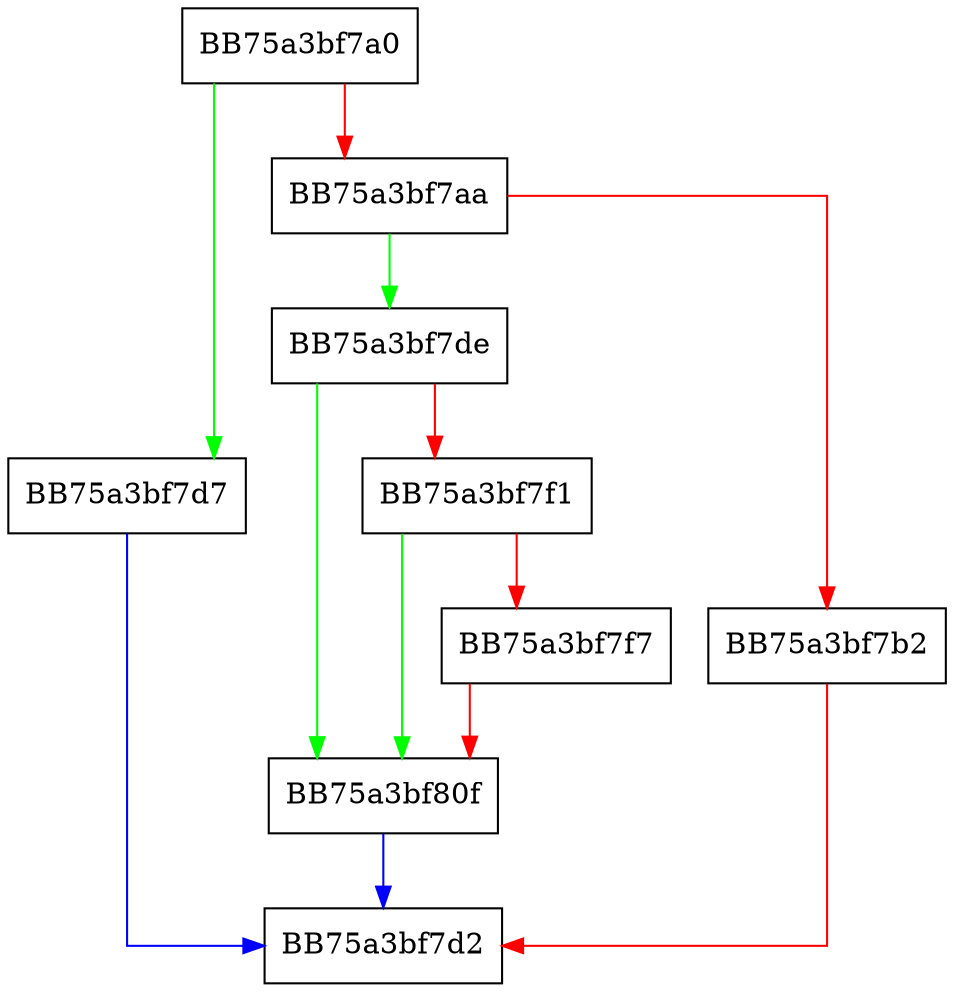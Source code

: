 digraph sigattr_push {
  node [shape="box"];
  graph [splines=ortho];
  BB75a3bf7a0 -> BB75a3bf7d7 [color="green"];
  BB75a3bf7a0 -> BB75a3bf7aa [color="red"];
  BB75a3bf7aa -> BB75a3bf7de [color="green"];
  BB75a3bf7aa -> BB75a3bf7b2 [color="red"];
  BB75a3bf7b2 -> BB75a3bf7d2 [color="red"];
  BB75a3bf7d7 -> BB75a3bf7d2 [color="blue"];
  BB75a3bf7de -> BB75a3bf80f [color="green"];
  BB75a3bf7de -> BB75a3bf7f1 [color="red"];
  BB75a3bf7f1 -> BB75a3bf80f [color="green"];
  BB75a3bf7f1 -> BB75a3bf7f7 [color="red"];
  BB75a3bf7f7 -> BB75a3bf80f [color="red"];
  BB75a3bf80f -> BB75a3bf7d2 [color="blue"];
}